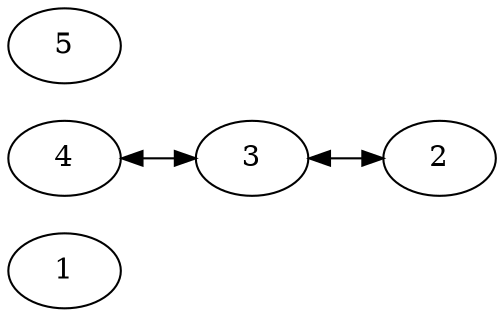  digraph g {
 rankdir=LR;
 "Nodo1"[label = "1"]                                                                                                                                  
 "Nodo2"[label = "2"]                                                                                                                                  
 "Nodo3"[label = "3"]                                                                                                                                  
 "Nodo3"             ->"Nodo2"             [dir = both]
 "Nodo4"[label = "4"]                                                                                                                                  
 "Nodo4"             ->"Nodo3"             [dir = both]
 "Nodo5"[label = "5"]                                                                                                                                  
 }
